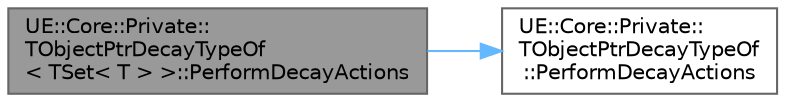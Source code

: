 digraph "UE::Core::Private::TObjectPtrDecayTypeOf&lt; TSet&lt; T &gt; &gt;::PerformDecayActions"
{
 // INTERACTIVE_SVG=YES
 // LATEX_PDF_SIZE
  bgcolor="transparent";
  edge [fontname=Helvetica,fontsize=10,labelfontname=Helvetica,labelfontsize=10];
  node [fontname=Helvetica,fontsize=10,shape=box,height=0.2,width=0.4];
  rankdir="LR";
  Node1 [id="Node000001",label="UE::Core::Private::\lTObjectPtrDecayTypeOf\l\< TSet\< T \> \>::PerformDecayActions",height=0.2,width=0.4,color="gray40", fillcolor="grey60", style="filled", fontcolor="black",tooltip=" "];
  Node1 -> Node2 [id="edge1_Node000001_Node000002",color="steelblue1",style="solid",tooltip=" "];
  Node2 [id="Node000002",label="UE::Core::Private::\lTObjectPtrDecayTypeOf\l::PerformDecayActions",height=0.2,width=0.4,color="grey40", fillcolor="white", style="filled",URL="$dc/df2/structUE_1_1Core_1_1Private_1_1TObjectPtrDecayTypeOf.html#a72b5f966be9ffc6d0e30cff63e56d345",tooltip=" "];
}
